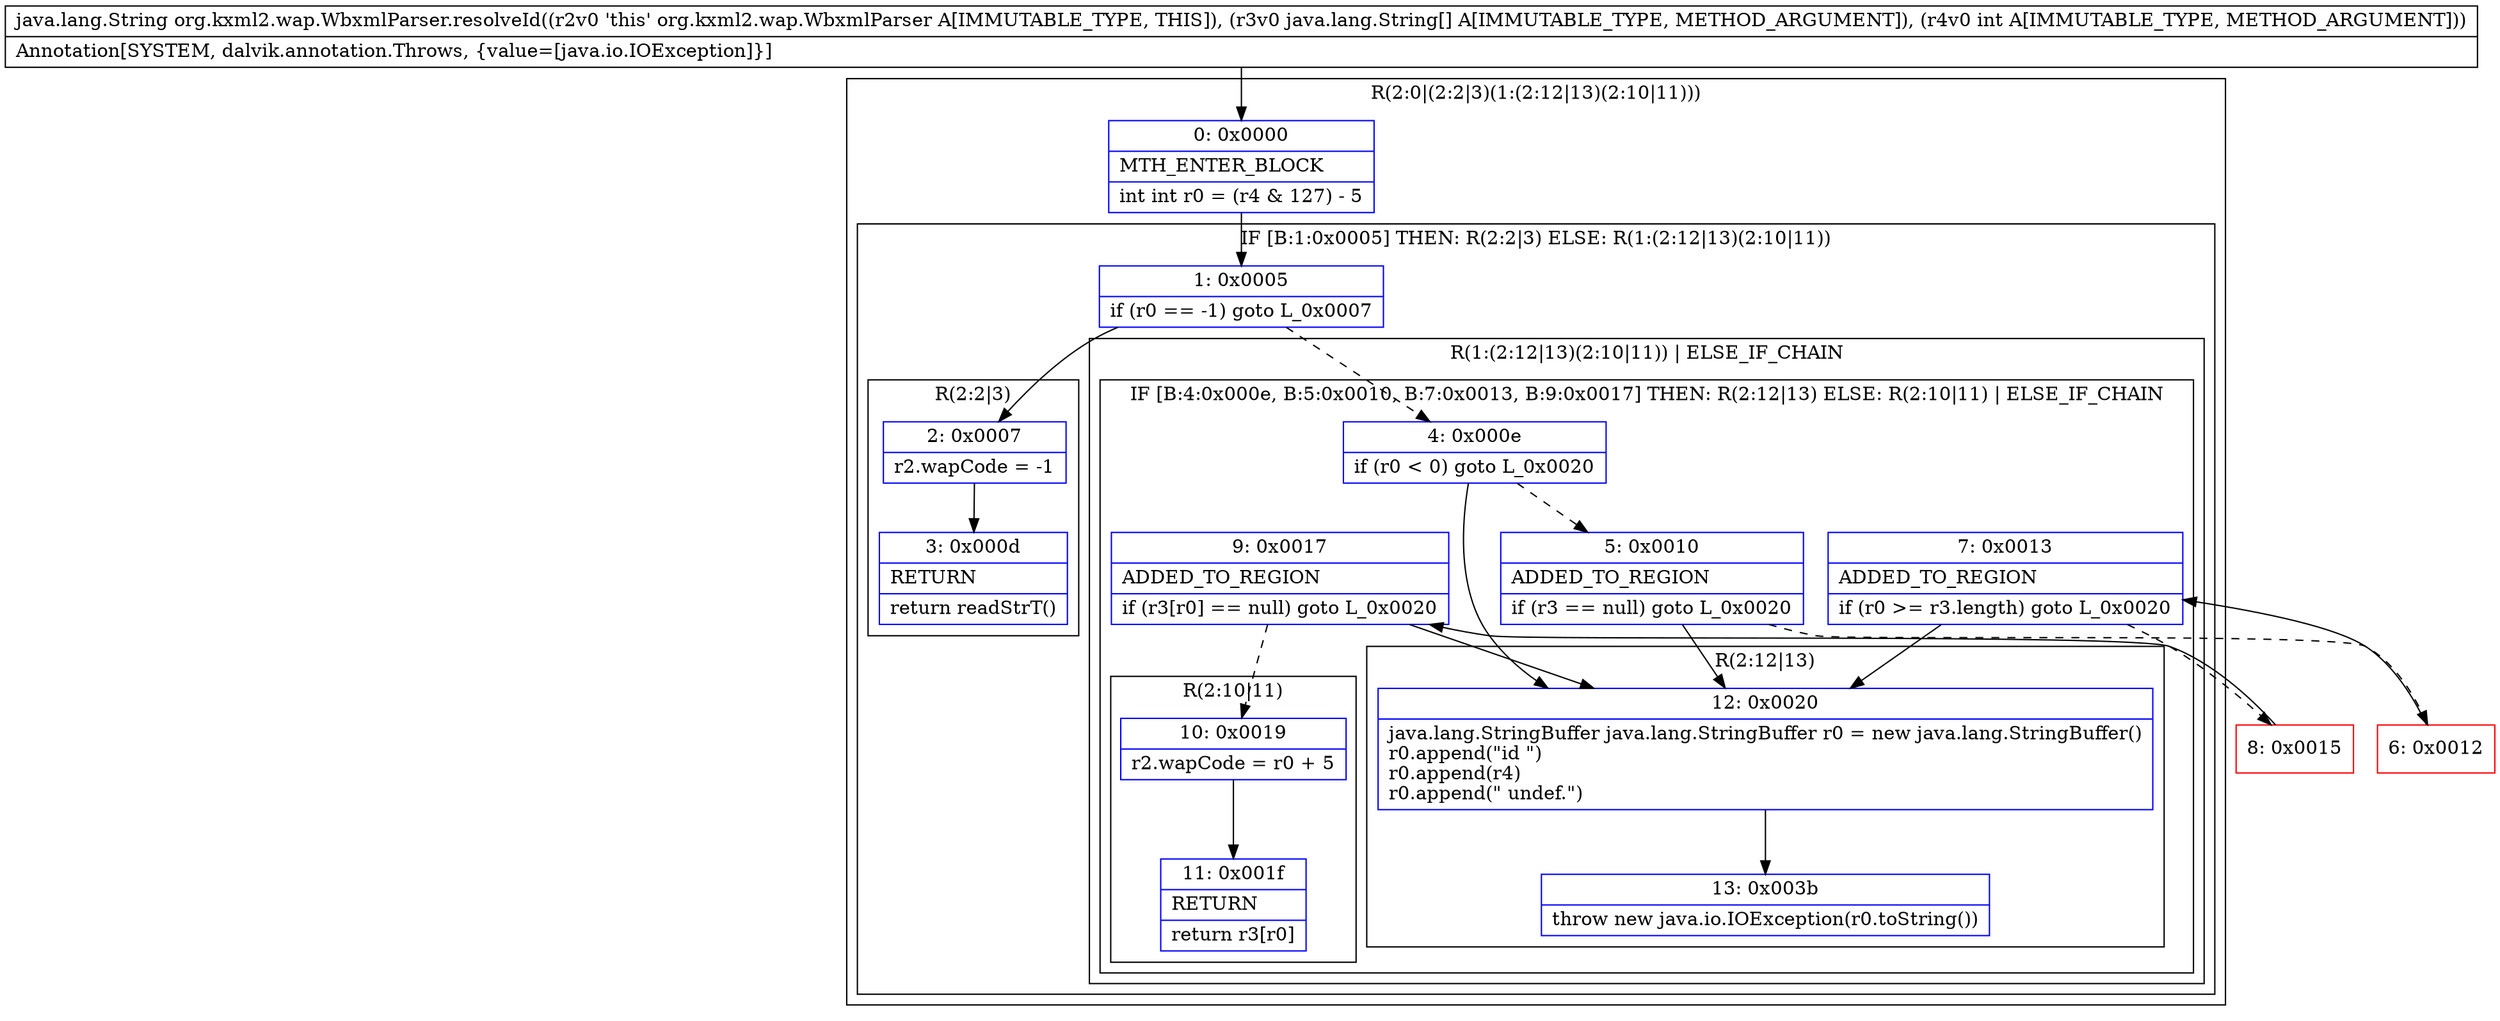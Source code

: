 digraph "CFG fororg.kxml2.wap.WbxmlParser.resolveId([Ljava\/lang\/String;I)Ljava\/lang\/String;" {
subgraph cluster_Region_2020149712 {
label = "R(2:0|(2:2|3)(1:(2:12|13)(2:10|11)))";
node [shape=record,color=blue];
Node_0 [shape=record,label="{0\:\ 0x0000|MTH_ENTER_BLOCK\l|int int r0 = (r4 & 127) \- 5\l}"];
subgraph cluster_IfRegion_2072882787 {
label = "IF [B:1:0x0005] THEN: R(2:2|3) ELSE: R(1:(2:12|13)(2:10|11))";
node [shape=record,color=blue];
Node_1 [shape=record,label="{1\:\ 0x0005|if (r0 == \-1) goto L_0x0007\l}"];
subgraph cluster_Region_1628119422 {
label = "R(2:2|3)";
node [shape=record,color=blue];
Node_2 [shape=record,label="{2\:\ 0x0007|r2.wapCode = \-1\l}"];
Node_3 [shape=record,label="{3\:\ 0x000d|RETURN\l|return readStrT()\l}"];
}
subgraph cluster_Region_1765430075 {
label = "R(1:(2:12|13)(2:10|11)) | ELSE_IF_CHAIN\l";
node [shape=record,color=blue];
subgraph cluster_IfRegion_1461875129 {
label = "IF [B:4:0x000e, B:5:0x0010, B:7:0x0013, B:9:0x0017] THEN: R(2:12|13) ELSE: R(2:10|11) | ELSE_IF_CHAIN\l";
node [shape=record,color=blue];
Node_4 [shape=record,label="{4\:\ 0x000e|if (r0 \< 0) goto L_0x0020\l}"];
Node_5 [shape=record,label="{5\:\ 0x0010|ADDED_TO_REGION\l|if (r3 == null) goto L_0x0020\l}"];
Node_7 [shape=record,label="{7\:\ 0x0013|ADDED_TO_REGION\l|if (r0 \>= r3.length) goto L_0x0020\l}"];
Node_9 [shape=record,label="{9\:\ 0x0017|ADDED_TO_REGION\l|if (r3[r0] == null) goto L_0x0020\l}"];
subgraph cluster_Region_2051772059 {
label = "R(2:12|13)";
node [shape=record,color=blue];
Node_12 [shape=record,label="{12\:\ 0x0020|java.lang.StringBuffer java.lang.StringBuffer r0 = new java.lang.StringBuffer()\lr0.append(\"id \")\lr0.append(r4)\lr0.append(\" undef.\")\l}"];
Node_13 [shape=record,label="{13\:\ 0x003b|throw new java.io.IOException(r0.toString())\l}"];
}
subgraph cluster_Region_1247553929 {
label = "R(2:10|11)";
node [shape=record,color=blue];
Node_10 [shape=record,label="{10\:\ 0x0019|r2.wapCode = r0 + 5\l}"];
Node_11 [shape=record,label="{11\:\ 0x001f|RETURN\l|return r3[r0]\l}"];
}
}
}
}
}
Node_6 [shape=record,color=red,label="{6\:\ 0x0012}"];
Node_8 [shape=record,color=red,label="{8\:\ 0x0015}"];
MethodNode[shape=record,label="{java.lang.String org.kxml2.wap.WbxmlParser.resolveId((r2v0 'this' org.kxml2.wap.WbxmlParser A[IMMUTABLE_TYPE, THIS]), (r3v0 java.lang.String[] A[IMMUTABLE_TYPE, METHOD_ARGUMENT]), (r4v0 int A[IMMUTABLE_TYPE, METHOD_ARGUMENT]))  | Annotation[SYSTEM, dalvik.annotation.Throws, \{value=[java.io.IOException]\}]\l}"];
MethodNode -> Node_0;
Node_0 -> Node_1;
Node_1 -> Node_2;
Node_1 -> Node_4[style=dashed];
Node_2 -> Node_3;
Node_4 -> Node_5[style=dashed];
Node_4 -> Node_12;
Node_5 -> Node_6[style=dashed];
Node_5 -> Node_12;
Node_7 -> Node_8[style=dashed];
Node_7 -> Node_12;
Node_9 -> Node_10[style=dashed];
Node_9 -> Node_12;
Node_12 -> Node_13;
Node_10 -> Node_11;
Node_6 -> Node_7;
Node_8 -> Node_9;
}

